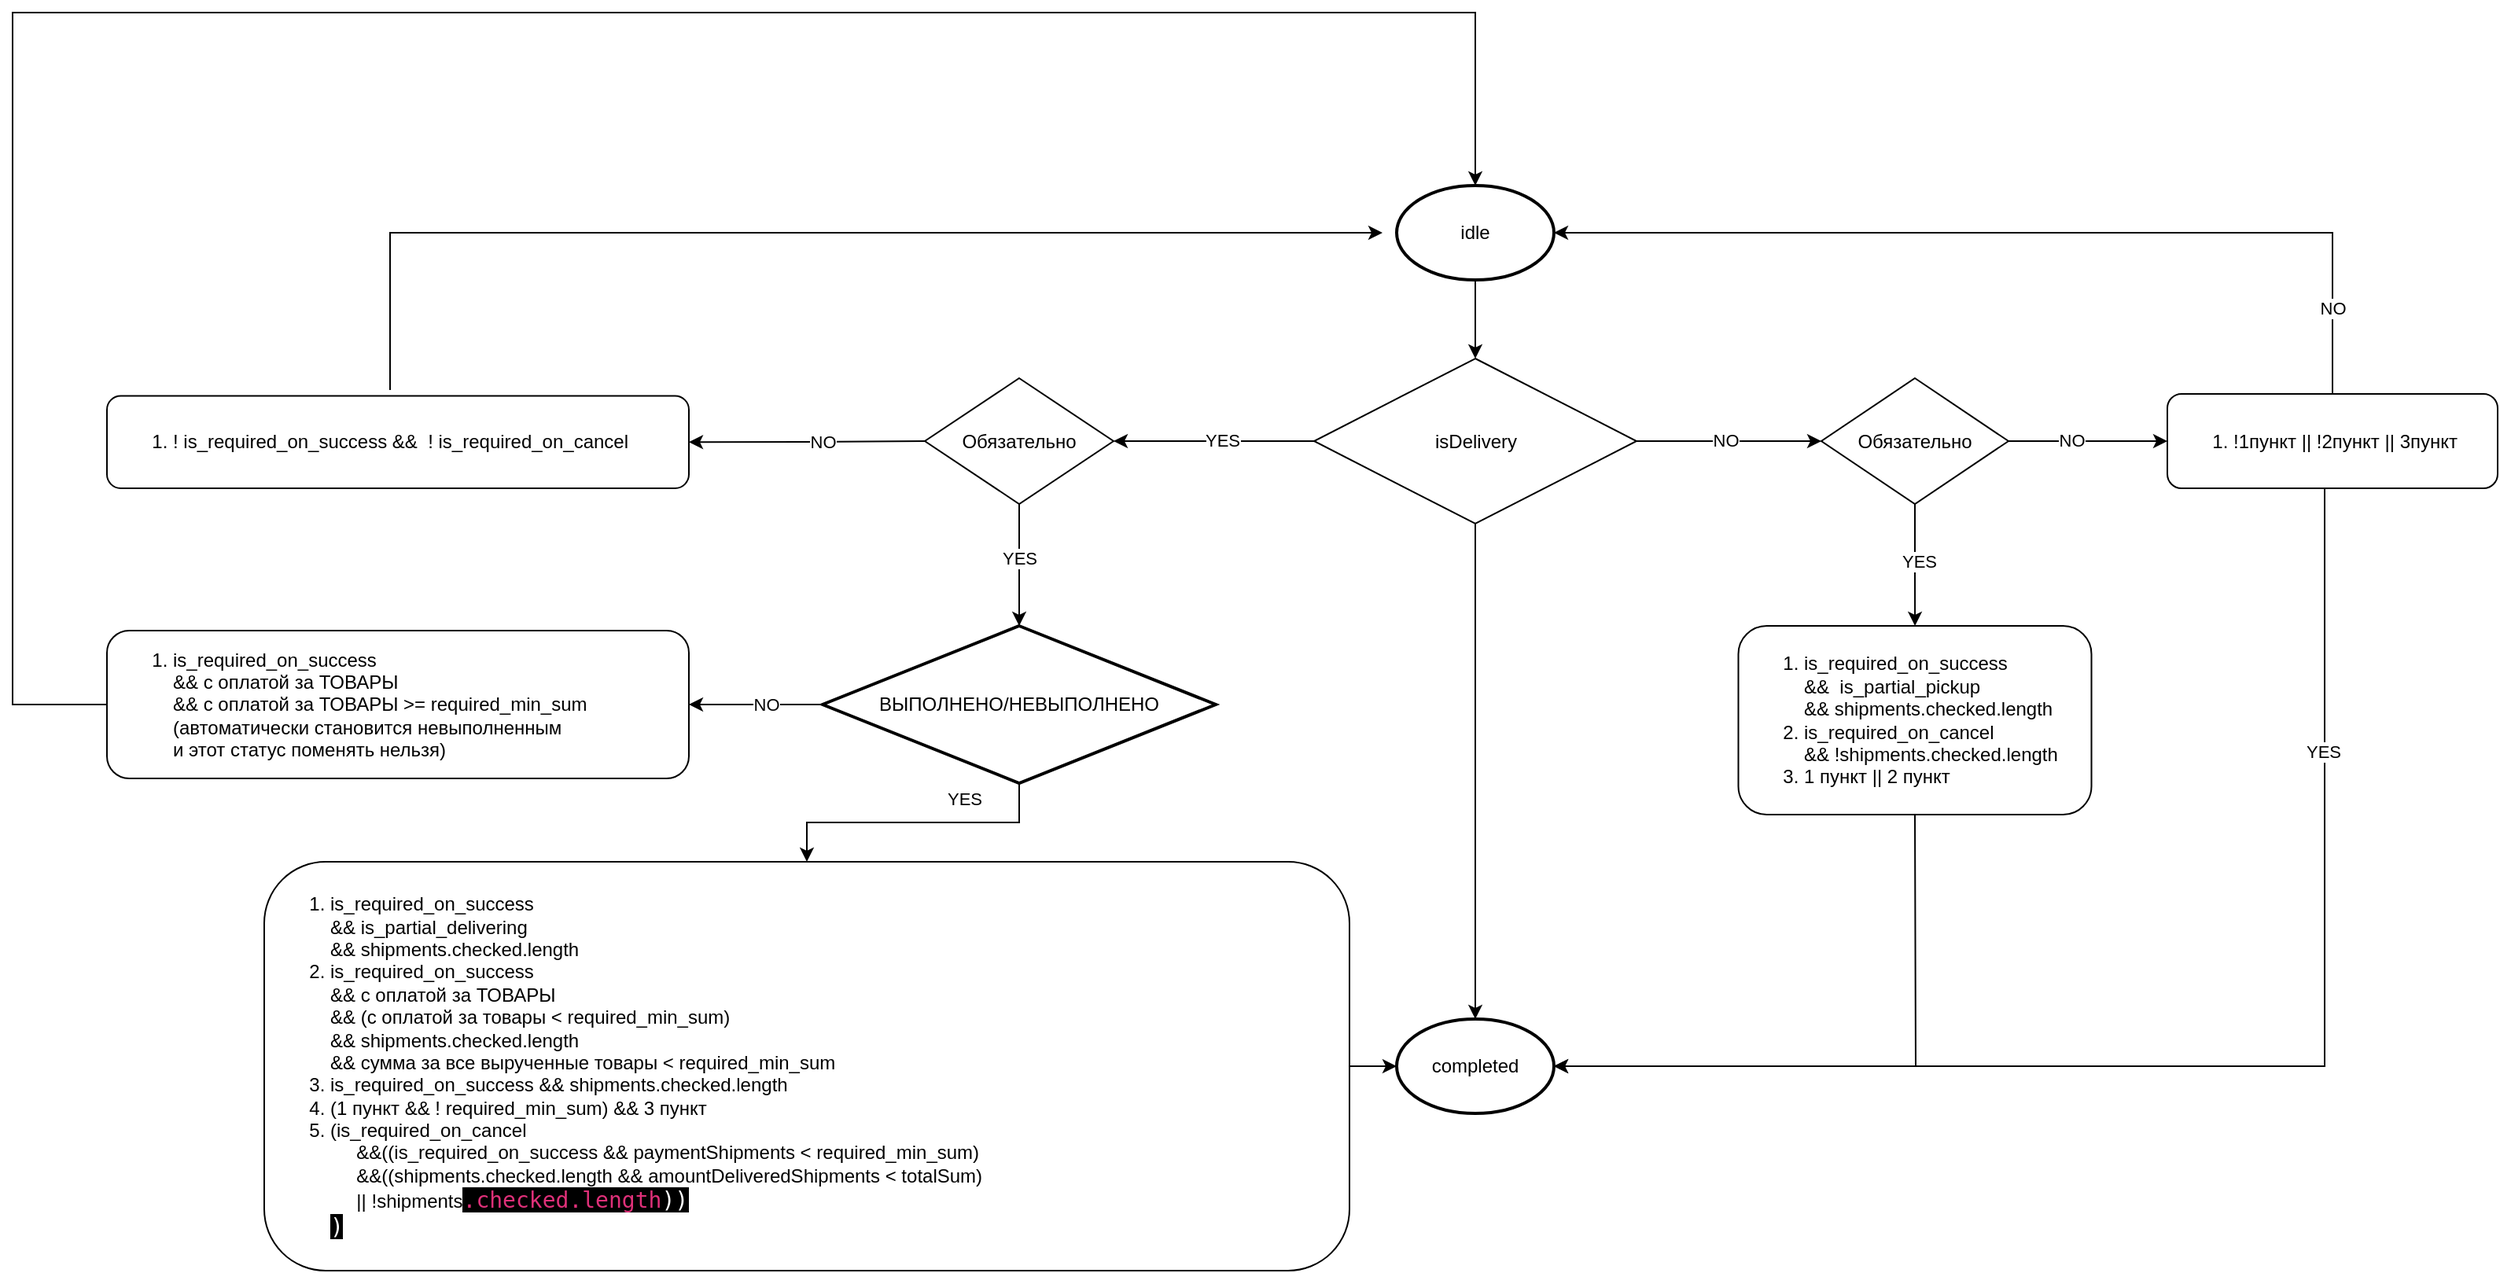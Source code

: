 <mxfile version="21.5.2" type="github">
  <diagram name="Страница 1" id="a_bSZEs2M-ZorU_4HokV">
    <mxGraphModel dx="3086" dy="1269" grid="1" gridSize="10" guides="1" tooltips="1" connect="1" arrows="1" fold="1" page="1" pageScale="1" pageWidth="827" pageHeight="1169" math="0" shadow="0">
      <root>
        <mxCell id="0" />
        <mxCell id="1" parent="0" />
        <mxCell id="9Bqs3EJ7gLQhbPDYS--e-8" value="" style="edgeStyle=orthogonalEdgeStyle;rounded=0;orthogonalLoop=1;jettySize=auto;html=1;" parent="1" source="9Bqs3EJ7gLQhbPDYS--e-3" target="9Bqs3EJ7gLQhbPDYS--e-7" edge="1">
          <mxGeometry relative="1" as="geometry" />
        </mxCell>
        <mxCell id="9Bqs3EJ7gLQhbPDYS--e-9" value="NO" style="edgeLabel;html=1;align=center;verticalAlign=middle;resizable=0;points=[];" parent="9Bqs3EJ7gLQhbPDYS--e-8" vertex="1" connectable="0">
          <mxGeometry x="-0.3" y="3" relative="1" as="geometry">
            <mxPoint x="15" y="2" as="offset" />
          </mxGeometry>
        </mxCell>
        <mxCell id="9Bqs3EJ7gLQhbPDYS--e-50" value="" style="edgeStyle=orthogonalEdgeStyle;rounded=0;orthogonalLoop=1;jettySize=auto;html=1;" parent="1" source="9Bqs3EJ7gLQhbPDYS--e-3" target="9Bqs3EJ7gLQhbPDYS--e-47" edge="1">
          <mxGeometry relative="1" as="geometry" />
        </mxCell>
        <mxCell id="9Bqs3EJ7gLQhbPDYS--e-3" value="isDelivery" style="rhombus;whiteSpace=wrap;html=1;" parent="1" vertex="1">
          <mxGeometry x="-532.5" y="340" width="205" height="105" as="geometry" />
        </mxCell>
        <mxCell id="9Bqs3EJ7gLQhbPDYS--e-6" value="" style="endArrow=classic;html=1;rounded=0;entryX=0.5;entryY=0;entryDx=0;entryDy=0;" parent="1" target="9Bqs3EJ7gLQhbPDYS--e-3" edge="1">
          <mxGeometry width="50" height="50" relative="1" as="geometry">
            <mxPoint x="-430" y="290" as="sourcePoint" />
            <mxPoint x="-430" y="390" as="targetPoint" />
          </mxGeometry>
        </mxCell>
        <mxCell id="9Bqs3EJ7gLQhbPDYS--e-28" value="" style="edgeStyle=orthogonalEdgeStyle;rounded=0;orthogonalLoop=1;jettySize=auto;html=1;" parent="1" source="9Bqs3EJ7gLQhbPDYS--e-7" target="9Bqs3EJ7gLQhbPDYS--e-27" edge="1">
          <mxGeometry relative="1" as="geometry" />
        </mxCell>
        <mxCell id="9Bqs3EJ7gLQhbPDYS--e-29" value="NO" style="edgeLabel;html=1;align=center;verticalAlign=middle;resizable=0;points=[];" parent="9Bqs3EJ7gLQhbPDYS--e-28" vertex="1" connectable="0">
          <mxGeometry x="-0.612" y="3" relative="1" as="geometry">
            <mxPoint x="20" y="2" as="offset" />
          </mxGeometry>
        </mxCell>
        <mxCell id="9Bqs3EJ7gLQhbPDYS--e-36" value="" style="edgeStyle=orthogonalEdgeStyle;rounded=0;orthogonalLoop=1;jettySize=auto;html=1;" parent="1" source="9Bqs3EJ7gLQhbPDYS--e-7" target="9Bqs3EJ7gLQhbPDYS--e-26" edge="1">
          <mxGeometry relative="1" as="geometry" />
        </mxCell>
        <mxCell id="9Bqs3EJ7gLQhbPDYS--e-38" value="YES" style="edgeLabel;html=1;align=center;verticalAlign=middle;resizable=0;points=[];" parent="9Bqs3EJ7gLQhbPDYS--e-36" vertex="1" connectable="0">
          <mxGeometry x="-0.085" y="2" relative="1" as="geometry">
            <mxPoint y="1" as="offset" />
          </mxGeometry>
        </mxCell>
        <mxCell id="9Bqs3EJ7gLQhbPDYS--e-7" value="Обязательно" style="rhombus;whiteSpace=wrap;html=1;" parent="1" vertex="1">
          <mxGeometry x="-210" y="352.5" width="119" height="80" as="geometry" />
        </mxCell>
        <mxCell id="9Bqs3EJ7gLQhbPDYS--e-43" value="" style="edgeStyle=orthogonalEdgeStyle;rounded=0;orthogonalLoop=1;jettySize=auto;html=1;" parent="1" source="9Bqs3EJ7gLQhbPDYS--e-10" edge="1">
          <mxGeometry relative="1" as="geometry">
            <mxPoint x="-720" y="510" as="targetPoint" />
          </mxGeometry>
        </mxCell>
        <mxCell id="9Bqs3EJ7gLQhbPDYS--e-46" value="YES" style="edgeLabel;html=1;align=center;verticalAlign=middle;resizable=0;points=[];" parent="9Bqs3EJ7gLQhbPDYS--e-43" vertex="1" connectable="0">
          <mxGeometry x="-0.136" relative="1" as="geometry">
            <mxPoint y="1" as="offset" />
          </mxGeometry>
        </mxCell>
        <mxCell id="9Bqs3EJ7gLQhbPDYS--e-10" value="Обязательно" style="rhombus;whiteSpace=wrap;html=1;" parent="1" vertex="1">
          <mxGeometry x="-780" y="352.5" width="120" height="80" as="geometry" />
        </mxCell>
        <mxCell id="9Bqs3EJ7gLQhbPDYS--e-21" value="&lt;ol&gt;&lt;li style=&quot;border-color: var(--border-color);&quot;&gt;is_required_on_success&lt;br style=&quot;border-color: var(--border-color);&quot;&gt;&amp;amp;&amp;amp; с оплатой за ТОВАРЫ&lt;br style=&quot;border-color: var(--border-color);&quot;&gt;&amp;amp;&amp;amp; с оплатой за ТОВАРЫ &amp;gt;= required_min_sum&lt;br&gt;(автоматически становится невыполненным &lt;br&gt;и этот статус поменять нельзя)&lt;/li&gt;&lt;/ol&gt;" style="rounded=1;whiteSpace=wrap;html=1;align=left;" parent="1" vertex="1">
          <mxGeometry x="-1300" y="513" width="370" height="94" as="geometry" />
        </mxCell>
        <mxCell id="9Bqs3EJ7gLQhbPDYS--e-68" value="" style="edgeStyle=orthogonalEdgeStyle;rounded=0;orthogonalLoop=1;jettySize=auto;html=1;" parent="1" source="9Bqs3EJ7gLQhbPDYS--e-25" target="9Bqs3EJ7gLQhbPDYS--e-47" edge="1">
          <mxGeometry relative="1" as="geometry" />
        </mxCell>
        <mxCell id="9Bqs3EJ7gLQhbPDYS--e-25" value="&lt;ol&gt;&lt;li&gt;is_required_on_success &lt;br&gt;&amp;amp;&amp;amp;&amp;nbsp;is_partial_delivering &lt;br&gt;&amp;amp;&amp;amp; shipments.checked.length&lt;br&gt;&lt;/li&gt;&lt;li&gt;is_required_on_success &lt;br&gt;&amp;amp;&amp;amp; с оплатой за ТОВАРЫ&lt;br&gt;&amp;amp;&amp;amp; (с оплатой за товары &amp;lt;&amp;nbsp;required_min_sum)&lt;br&gt;&amp;amp;&amp;amp; shipments.checked.length&lt;br&gt;&amp;amp;&amp;amp; сумма за все вырученные товары &amp;lt; required_min_sum&lt;/li&gt;&lt;li style=&quot;border-color: var(--border-color);&quot;&gt;is_required_on_success &amp;amp;&amp;amp; shipments.checked.length&lt;/li&gt;&lt;li&gt;(1 пункт &amp;amp;&amp;amp; !&amp;nbsp;required_min_sum) &amp;amp;&amp;amp; 3 пункт&lt;/li&gt;&lt;li&gt;(is_required_on_cancel &lt;br&gt;&amp;nbsp; &amp;nbsp; &amp;nbsp;&amp;amp;&amp;amp;((is_required_on_success &amp;amp;&amp;amp; paymentShipments &amp;lt; required_min_sum) &lt;br&gt;&amp;nbsp; &amp;nbsp; &amp;nbsp;&amp;amp;&amp;amp;((shipments.checked.length &amp;amp;&amp;amp; amountDeliveredShipments &amp;lt; totalSum) &lt;br&gt;&amp;nbsp; &amp;nbsp; &amp;nbsp;|| !shipments&lt;span style=&quot;border: 0px solid rgb(217, 217, 227); box-sizing: border-box; --tw-border-spacing-x: 0; --tw-border-spacing-y: 0; --tw-translate-x: 0; --tw-translate-y: 0; --tw-rotate: 0; --tw-skew-x: 0; --tw-skew-y: 0; --tw-scale-x: 1; --tw-scale-y: 1; --tw-pan-x: ; --tw-pan-y: ; --tw-pinch-zoom: ; --tw-scroll-snap-strictness: proximity; --tw-gradient-from-position: ; --tw-gradient-via-position: ; --tw-gradient-to-position: ; --tw-ordinal: ; --tw-slashed-zero: ; --tw-numeric-figure: ; --tw-numeric-spacing: ; --tw-numeric-fraction: ; --tw-ring-inset: ; --tw-ring-offset-width: 0px; --tw-ring-offset-color: #fff; --tw-ring-color: rgba(69,89,164,.5); --tw-ring-offset-shadow: 0 0 transparent; --tw-ring-shadow: 0 0 transparent; --tw-shadow: 0 0 transparent; --tw-shadow-colored: 0 0 transparent; --tw-blur: ; --tw-brightness: ; --tw-contrast: ; --tw-grayscale: ; --tw-hue-rotate: ; --tw-invert: ; --tw-saturate: ; --tw-sepia: ; --tw-drop-shadow: ; --tw-backdrop-blur: ; --tw-backdrop-brightness: ; --tw-backdrop-contrast: ; --tw-backdrop-grayscale: ; --tw-backdrop-hue-rotate: ; --tw-backdrop-invert: ; --tw-backdrop-opacity: ; --tw-backdrop-saturate: ; --tw-backdrop-sepia: ; color: rgb(223, 48, 121); font-family: &amp;quot;Söhne Mono&amp;quot;, Monaco, &amp;quot;Andale Mono&amp;quot;, &amp;quot;Ubuntu Mono&amp;quot;, monospace; font-size: 14px; background-color: rgb(0, 0, 0);&quot; class=&quot;hljs-selector-class&quot;&gt;.checked&lt;/span&gt;&lt;span style=&quot;border: 0px solid rgb(217, 217, 227); box-sizing: border-box; --tw-border-spacing-x: 0; --tw-border-spacing-y: 0; --tw-translate-x: 0; --tw-translate-y: 0; --tw-rotate: 0; --tw-skew-x: 0; --tw-skew-y: 0; --tw-scale-x: 1; --tw-scale-y: 1; --tw-pan-x: ; --tw-pan-y: ; --tw-pinch-zoom: ; --tw-scroll-snap-strictness: proximity; --tw-gradient-from-position: ; --tw-gradient-via-position: ; --tw-gradient-to-position: ; --tw-ordinal: ; --tw-slashed-zero: ; --tw-numeric-figure: ; --tw-numeric-spacing: ; --tw-numeric-fraction: ; --tw-ring-inset: ; --tw-ring-offset-width: 0px; --tw-ring-offset-color: #fff; --tw-ring-color: rgba(69,89,164,.5); --tw-ring-offset-shadow: 0 0 transparent; --tw-ring-shadow: 0 0 transparent; --tw-shadow: 0 0 transparent; --tw-shadow-colored: 0 0 transparent; --tw-blur: ; --tw-brightness: ; --tw-contrast: ; --tw-grayscale: ; --tw-hue-rotate: ; --tw-invert: ; --tw-saturate: ; --tw-sepia: ; --tw-drop-shadow: ; --tw-backdrop-blur: ; --tw-backdrop-brightness: ; --tw-backdrop-contrast: ; --tw-backdrop-grayscale: ; --tw-backdrop-hue-rotate: ; --tw-backdrop-invert: ; --tw-backdrop-opacity: ; --tw-backdrop-saturate: ; --tw-backdrop-sepia: ; color: rgb(223, 48, 121); font-family: &amp;quot;Söhne Mono&amp;quot;, Monaco, &amp;quot;Andale Mono&amp;quot;, &amp;quot;Ubuntu Mono&amp;quot;, monospace; font-size: 14px; background-color: rgb(0, 0, 0);&quot; class=&quot;hljs-selector-class&quot;&gt;.length&lt;/span&gt;&lt;span style=&quot;color: rgb(255, 255, 255); font-family: &amp;quot;Söhne Mono&amp;quot;, Monaco, &amp;quot;Andale Mono&amp;quot;, &amp;quot;Ubuntu Mono&amp;quot;, monospace; font-size: 14px; background-color: rgb(0, 0, 0);&quot;&gt;))&lt;br&gt;)&lt;/span&gt;&lt;br&gt;&lt;/li&gt;&lt;/ol&gt;" style="rounded=1;whiteSpace=wrap;html=1;align=left;" parent="1" vertex="1">
          <mxGeometry x="-1200" y="660" width="690" height="260" as="geometry" />
        </mxCell>
        <mxCell id="9Bqs3EJ7gLQhbPDYS--e-26" value="&lt;ol&gt;&lt;li&gt;is_required_on_success&amp;nbsp; &lt;br&gt;&amp;amp;&amp;amp;&amp;nbsp; is_partial_pickup &lt;br&gt;&amp;amp;&amp;amp; shipments.checked.length&lt;br&gt;&lt;/li&gt;&lt;li&gt;is_required_on_cancel &lt;br&gt;&amp;amp;&amp;amp; !shipments.checked.length&lt;br&gt;&lt;/li&gt;&lt;li&gt;1 пункт || 2 пункт&lt;/li&gt;&lt;/ol&gt;" style="rounded=1;whiteSpace=wrap;html=1;align=left;" parent="1" vertex="1">
          <mxGeometry x="-262.75" y="510" width="224.5" height="120" as="geometry" />
        </mxCell>
        <mxCell id="9Bqs3EJ7gLQhbPDYS--e-54" style="edgeStyle=orthogonalEdgeStyle;rounded=0;orthogonalLoop=1;jettySize=auto;html=1;exitX=0.5;exitY=1;exitDx=0;exitDy=0;entryX=1;entryY=0.5;entryDx=0;entryDy=0;entryPerimeter=0;" parent="1" source="9Bqs3EJ7gLQhbPDYS--e-27" target="9Bqs3EJ7gLQhbPDYS--e-47" edge="1">
          <mxGeometry relative="1" as="geometry">
            <mxPoint x="-270" y="790" as="targetPoint" />
            <Array as="points">
              <mxPoint x="110" y="423" />
              <mxPoint x="110" y="790" />
            </Array>
          </mxGeometry>
        </mxCell>
        <mxCell id="9Bqs3EJ7gLQhbPDYS--e-55" value="YES" style="edgeLabel;html=1;align=center;verticalAlign=middle;resizable=0;points=[];" parent="9Bqs3EJ7gLQhbPDYS--e-54" vertex="1" connectable="0">
          <mxGeometry x="-0.6" y="-1" relative="1" as="geometry">
            <mxPoint as="offset" />
          </mxGeometry>
        </mxCell>
        <mxCell id="9Bqs3EJ7gLQhbPDYS--e-56" style="edgeStyle=orthogonalEdgeStyle;rounded=0;orthogonalLoop=1;jettySize=auto;html=1;exitX=0.5;exitY=0;exitDx=0;exitDy=0;entryX=1;entryY=0.5;entryDx=0;entryDy=0;entryPerimeter=0;" parent="1" source="9Bqs3EJ7gLQhbPDYS--e-27" target="9Bqs3EJ7gLQhbPDYS--e-32" edge="1">
          <mxGeometry relative="1" as="geometry" />
        </mxCell>
        <mxCell id="9Bqs3EJ7gLQhbPDYS--e-57" value="NO" style="edgeLabel;html=1;align=center;verticalAlign=middle;resizable=0;points=[];" parent="9Bqs3EJ7gLQhbPDYS--e-56" vertex="1" connectable="0">
          <mxGeometry x="-0.804" y="3" relative="1" as="geometry">
            <mxPoint x="3" y="4" as="offset" />
          </mxGeometry>
        </mxCell>
        <mxCell id="9Bqs3EJ7gLQhbPDYS--e-27" value="&lt;ol&gt;&lt;li&gt;!1пункт || !2пункт || 3пункт&lt;/li&gt;&lt;/ol&gt;" style="rounded=1;whiteSpace=wrap;html=1;align=left;" parent="1" vertex="1">
          <mxGeometry x="10" y="362.5" width="210" height="60" as="geometry" />
        </mxCell>
        <mxCell id="9Bqs3EJ7gLQhbPDYS--e-32" value="idle" style="strokeWidth=2;html=1;shape=mxgraph.flowchart.start_1;whiteSpace=wrap;" parent="1" vertex="1">
          <mxGeometry x="-480" y="230" width="100" height="60" as="geometry" />
        </mxCell>
        <mxCell id="9Bqs3EJ7gLQhbPDYS--e-44" value="" style="endArrow=classic;html=1;rounded=0;exitX=0;exitY=0.5;exitDx=0;exitDy=0;entryX=1;entryY=0.5;entryDx=0;entryDy=0;" parent="1" source="9Bqs3EJ7gLQhbPDYS--e-3" target="9Bqs3EJ7gLQhbPDYS--e-10" edge="1">
          <mxGeometry width="50" height="50" relative="1" as="geometry">
            <mxPoint x="-610" y="412" as="sourcePoint" />
            <mxPoint x="-560" y="362" as="targetPoint" />
          </mxGeometry>
        </mxCell>
        <mxCell id="9Bqs3EJ7gLQhbPDYS--e-45" value="YES" style="edgeLabel;html=1;align=center;verticalAlign=middle;resizable=0;points=[];" parent="9Bqs3EJ7gLQhbPDYS--e-44" vertex="1" connectable="0">
          <mxGeometry x="-0.2" y="2" relative="1" as="geometry">
            <mxPoint x="-8" y="-3" as="offset" />
          </mxGeometry>
        </mxCell>
        <mxCell id="9Bqs3EJ7gLQhbPDYS--e-47" value="completed" style="strokeWidth=2;html=1;shape=mxgraph.flowchart.start_1;whiteSpace=wrap;" parent="1" vertex="1">
          <mxGeometry x="-480" y="760" width="100" height="60" as="geometry" />
        </mxCell>
        <mxCell id="9Bqs3EJ7gLQhbPDYS--e-51" value="" style="endArrow=classic;html=1;rounded=0;exitX=0.5;exitY=1;exitDx=0;exitDy=0;" parent="1" source="9Bqs3EJ7gLQhbPDYS--e-26" edge="1">
          <mxGeometry width="50" height="50" relative="1" as="geometry">
            <mxPoint x="-440" y="590" as="sourcePoint" />
            <mxPoint x="-380" y="790" as="targetPoint" />
            <Array as="points">
              <mxPoint x="-150" y="790" />
            </Array>
          </mxGeometry>
        </mxCell>
        <mxCell id="9Bqs3EJ7gLQhbPDYS--e-63" value="" style="edgeStyle=orthogonalEdgeStyle;rounded=0;orthogonalLoop=1;jettySize=auto;html=1;exitX=0;exitY=0.5;exitDx=0;exitDy=0;entryX=1;entryY=0.5;entryDx=0;entryDy=0;" parent="1" target="9Bqs3EJ7gLQhbPDYS--e-73" edge="1">
          <mxGeometry relative="1" as="geometry">
            <mxPoint x="-780" y="392.5" as="sourcePoint" />
            <mxPoint x="-920" y="393" as="targetPoint" />
          </mxGeometry>
        </mxCell>
        <mxCell id="9Bqs3EJ7gLQhbPDYS--e-64" value="NO" style="edgeLabel;html=1;align=center;verticalAlign=middle;resizable=0;points=[];" parent="9Bqs3EJ7gLQhbPDYS--e-63" vertex="1" connectable="0">
          <mxGeometry x="-0.3" y="3" relative="1" as="geometry">
            <mxPoint x="-13" y="-3" as="offset" />
          </mxGeometry>
        </mxCell>
        <mxCell id="9Bqs3EJ7gLQhbPDYS--e-67" value="" style="edgeStyle=orthogonalEdgeStyle;rounded=0;orthogonalLoop=1;jettySize=auto;html=1;" parent="1" source="9Bqs3EJ7gLQhbPDYS--e-66" target="9Bqs3EJ7gLQhbPDYS--e-25" edge="1">
          <mxGeometry relative="1" as="geometry" />
        </mxCell>
        <mxCell id="9Bqs3EJ7gLQhbPDYS--e-71" value="YES" style="edgeLabel;html=1;align=center;verticalAlign=middle;resizable=0;points=[];" parent="9Bqs3EJ7gLQhbPDYS--e-67" vertex="1" connectable="0">
          <mxGeometry x="-0.34" relative="1" as="geometry">
            <mxPoint x="1" y="-15" as="offset" />
          </mxGeometry>
        </mxCell>
        <mxCell id="9Bqs3EJ7gLQhbPDYS--e-69" value="" style="edgeStyle=orthogonalEdgeStyle;rounded=0;orthogonalLoop=1;jettySize=auto;html=1;" parent="1" source="9Bqs3EJ7gLQhbPDYS--e-66" target="9Bqs3EJ7gLQhbPDYS--e-21" edge="1">
          <mxGeometry relative="1" as="geometry" />
        </mxCell>
        <mxCell id="9Bqs3EJ7gLQhbPDYS--e-70" value="NO" style="edgeLabel;html=1;align=center;verticalAlign=middle;resizable=0;points=[];" parent="9Bqs3EJ7gLQhbPDYS--e-69" vertex="1" connectable="0">
          <mxGeometry x="-0.118" relative="1" as="geometry">
            <mxPoint x="1" as="offset" />
          </mxGeometry>
        </mxCell>
        <mxCell id="9Bqs3EJ7gLQhbPDYS--e-66" value="ВЫПОЛНЕНО/НЕВЫПОЛНЕНО" style="strokeWidth=2;html=1;shape=mxgraph.flowchart.decision;whiteSpace=wrap;" parent="1" vertex="1">
          <mxGeometry x="-845" y="510" width="250" height="100" as="geometry" />
        </mxCell>
        <mxCell id="9Bqs3EJ7gLQhbPDYS--e-72" value="" style="endArrow=classic;html=1;rounded=0;entryX=0.5;entryY=0;entryDx=0;entryDy=0;entryPerimeter=0;exitX=0;exitY=0.5;exitDx=0;exitDy=0;" parent="1" source="9Bqs3EJ7gLQhbPDYS--e-21" target="9Bqs3EJ7gLQhbPDYS--e-32" edge="1">
          <mxGeometry width="50" height="50" relative="1" as="geometry">
            <mxPoint x="-1360" y="476" as="sourcePoint" />
            <mxPoint x="-725" y="270" as="targetPoint" />
            <Array as="points">
              <mxPoint x="-1360" y="560" />
              <mxPoint x="-1360" y="120" />
              <mxPoint x="-1040" y="120" />
              <mxPoint x="-430" y="120" />
            </Array>
          </mxGeometry>
        </mxCell>
        <mxCell id="9Bqs3EJ7gLQhbPDYS--e-73" value="&lt;ol&gt;&lt;li&gt;!&amp;nbsp;is_required_on_success &amp;amp;&amp;amp;&amp;nbsp; !&amp;nbsp;is_required_on_cancel&lt;/li&gt;&lt;/ol&gt;" style="rounded=1;whiteSpace=wrap;html=1;align=left;" parent="1" vertex="1">
          <mxGeometry x="-1300" y="363.75" width="370" height="58.75" as="geometry" />
        </mxCell>
        <mxCell id="9Bqs3EJ7gLQhbPDYS--e-74" value="" style="endArrow=classic;html=1;rounded=0;entryX=0;entryY=0.5;entryDx=0;entryDy=0;entryPerimeter=0;" parent="1" edge="1">
          <mxGeometry width="50" height="50" relative="1" as="geometry">
            <mxPoint x="-1120" y="360" as="sourcePoint" />
            <mxPoint x="-489" y="260" as="targetPoint" />
            <Array as="points">
              <mxPoint x="-1120" y="260" />
              <mxPoint x="-1049" y="260" />
            </Array>
          </mxGeometry>
        </mxCell>
      </root>
    </mxGraphModel>
  </diagram>
</mxfile>
